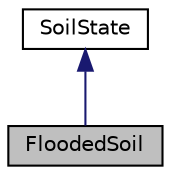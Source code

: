 digraph "FloodedSoil"
{
 // LATEX_PDF_SIZE
  edge [fontname="Helvetica",fontsize="10",labelfontname="Helvetica",labelfontsize="10"];
  node [fontname="Helvetica",fontsize="10",shape=record];
  Node1 [label="FloodedSoil",height=0.2,width=0.4,color="black", fillcolor="grey75", style="filled", fontcolor="black",tooltip="Concrete state class representing a flooded soil state."];
  Node2 -> Node1 [dir="back",color="midnightblue",fontsize="10",style="solid"];
  Node2 [label="SoilState",height=0.2,width=0.4,color="black", fillcolor="white", style="filled",URL="$classSoilState.html",tooltip="Abstract base class for representing different states of soil."];
}
